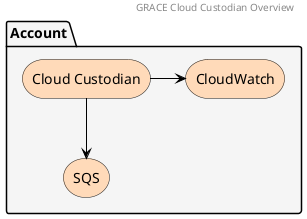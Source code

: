 @startuml
skinparam {
    ArrowColor Black
    NoteBorderColor Black
    UseCaseBorderColor Black
}

skinparam rectangle {
    roundCorner 25
    roundCorner 45
    backgroundColor White
}

 header GRACE Cloud Custodian Overview

 package "Account" #WhiteSmoke {
    rectangle "Cloud Custodian" as CC #PeachPuff
    rectangle "SQS" as SQS #PeachPuff
    rectangle "CloudWatch" as CW #PeachPuff
}

CC -> CW
CC -down-> SQS

@enduml 

